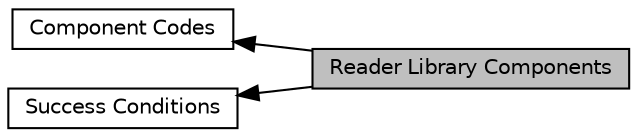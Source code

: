 digraph "Reader Library Components"
{
  edge [fontname="Helvetica",fontsize="10",labelfontname="Helvetica",labelfontsize="10"];
  node [fontname="Helvetica",fontsize="10",shape=record];
  rankdir=LR;
  Node1 [label="Component Codes",height=0.2,width=0.4,color="black", fillcolor="white", style="filled",URL="$d1/d23/group__grp___component___codes.html"];
  Node2 [label="Success Conditions",height=0.2,width=0.4,color="black", fillcolor="white", style="filled",URL="$dd/d93/group__grp___success___err___code.html",tooltip="Return status that denote a sucessful operation. "];
  Node0 [label="Reader Library Components",height=0.2,width=0.4,color="black", fillcolor="grey75", style="filled", fontcolor="black"];
  Node1->Node0 [shape=plaintext, dir="back", style="solid"];
  Node2->Node0 [shape=plaintext, dir="back", style="solid"];
}

